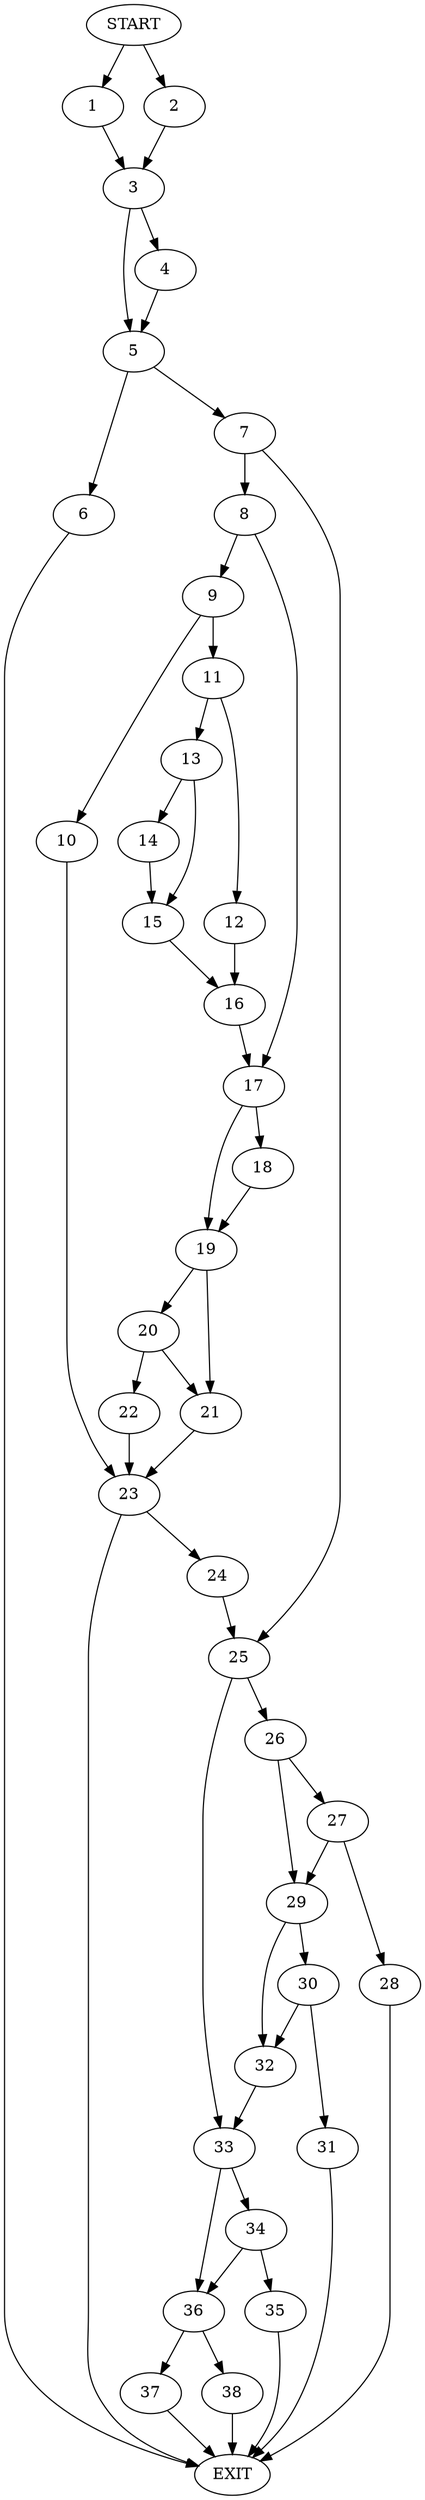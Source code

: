 digraph { 
0 [label="START"];
1;
2;
3;
4;
5;
6;
7;
8;
9;
10;
11;
12;
13;
14;
15;
16;
17;
18;
19;
20;
21;
22;
23;
24;
25;
26;
27;
28;
29;
30;
31;
32;
33;
34;
35;
36;
37;
38;
39[label="EXIT"];
0 -> 1;
0 -> 2;
1 -> 3;
2 -> 3;
3 -> 4;
3 -> 5;
4 -> 5;
5 -> 6;
5 -> 7;
6 -> 39;
7 -> 8;
7 -> 25;
8 -> 9;
8 -> 17;
9 -> 10;
9 -> 11;
10 -> 23;
11 -> 12;
11 -> 13;
12 -> 16;
13 -> 14;
13 -> 15;
14 -> 15;
15 -> 16;
16 -> 17;
17 -> 18;
17 -> 19;
18 -> 19;
19 -> 21;
19 -> 20;
20 -> 21;
20 -> 22;
21 -> 23;
22 -> 23;
23 -> 39;
23 -> 24;
24 -> 25;
25 -> 26;
25 -> 33;
26 -> 27;
26 -> 29;
27 -> 28;
27 -> 29;
28 -> 39;
29 -> 30;
29 -> 32;
30 -> 31;
30 -> 32;
31 -> 39;
32 -> 33;
33 -> 36;
33 -> 34;
34 -> 35;
34 -> 36;
35 -> 39;
36 -> 38;
36 -> 37;
37 -> 39;
38 -> 39;
}